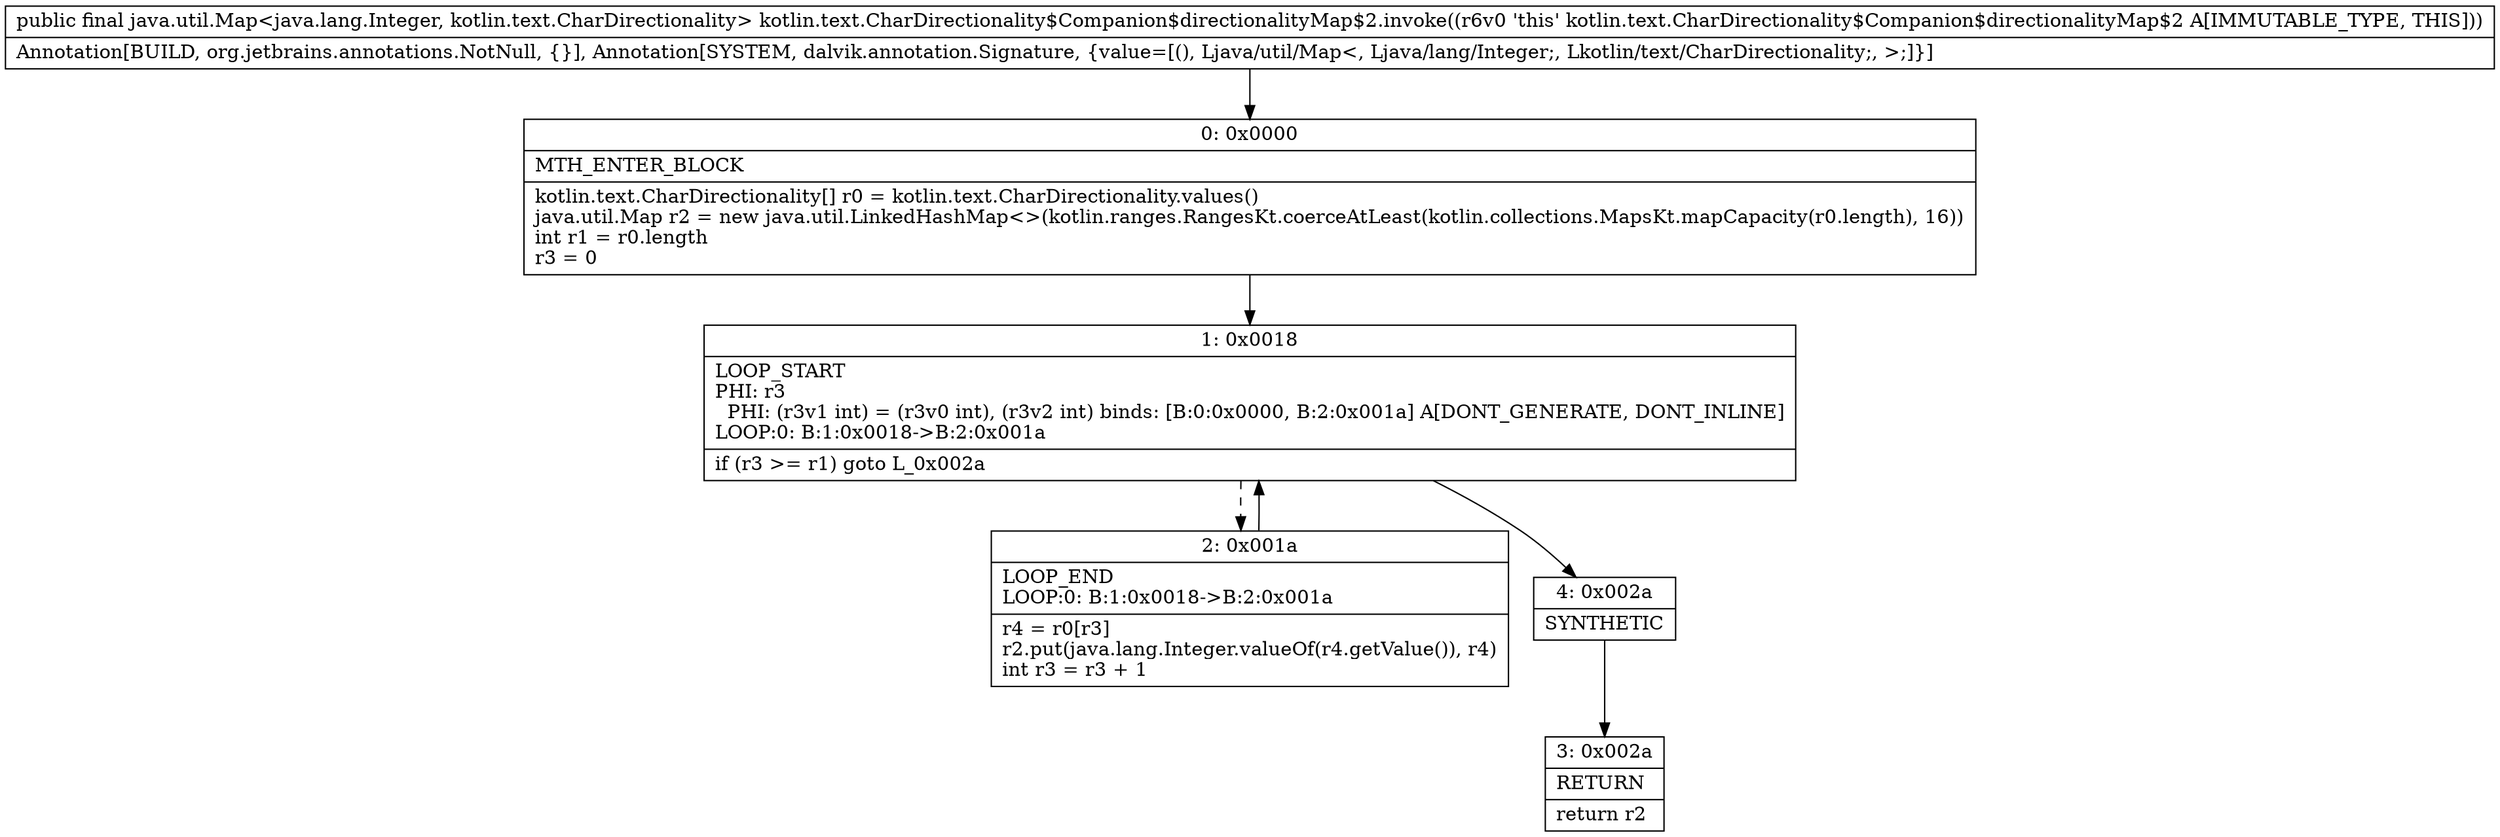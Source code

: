 digraph "CFG forkotlin.text.CharDirectionality$Companion$directionalityMap$2.invoke()Ljava\/util\/Map;" {
Node_0 [shape=record,label="{0\:\ 0x0000|MTH_ENTER_BLOCK\l|kotlin.text.CharDirectionality[] r0 = kotlin.text.CharDirectionality.values()\ljava.util.Map r2 = new java.util.LinkedHashMap\<\>(kotlin.ranges.RangesKt.coerceAtLeast(kotlin.collections.MapsKt.mapCapacity(r0.length), 16))\lint r1 = r0.length\lr3 = 0\l}"];
Node_1 [shape=record,label="{1\:\ 0x0018|LOOP_START\lPHI: r3 \l  PHI: (r3v1 int) = (r3v0 int), (r3v2 int) binds: [B:0:0x0000, B:2:0x001a] A[DONT_GENERATE, DONT_INLINE]\lLOOP:0: B:1:0x0018\-\>B:2:0x001a\l|if (r3 \>= r1) goto L_0x002a\l}"];
Node_2 [shape=record,label="{2\:\ 0x001a|LOOP_END\lLOOP:0: B:1:0x0018\-\>B:2:0x001a\l|r4 = r0[r3]\lr2.put(java.lang.Integer.valueOf(r4.getValue()), r4)\lint r3 = r3 + 1\l}"];
Node_3 [shape=record,label="{3\:\ 0x002a|RETURN\l|return r2\l}"];
Node_4 [shape=record,label="{4\:\ 0x002a|SYNTHETIC\l}"];
MethodNode[shape=record,label="{public final java.util.Map\<java.lang.Integer, kotlin.text.CharDirectionality\> kotlin.text.CharDirectionality$Companion$directionalityMap$2.invoke((r6v0 'this' kotlin.text.CharDirectionality$Companion$directionalityMap$2 A[IMMUTABLE_TYPE, THIS]))  | Annotation[BUILD, org.jetbrains.annotations.NotNull, \{\}], Annotation[SYSTEM, dalvik.annotation.Signature, \{value=[(), Ljava\/util\/Map\<, Ljava\/lang\/Integer;, Lkotlin\/text\/CharDirectionality;, \>;]\}]\l}"];
MethodNode -> Node_0;
Node_0 -> Node_1;
Node_1 -> Node_2[style=dashed];
Node_1 -> Node_4;
Node_2 -> Node_1;
Node_4 -> Node_3;
}

